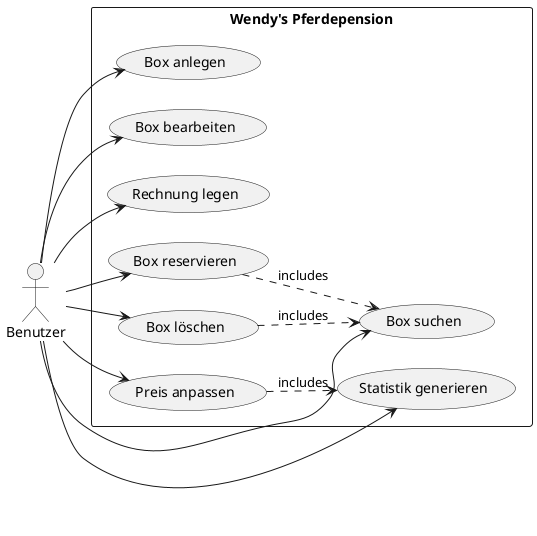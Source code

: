 @startuml

skinparam monochrome true
skinparam backgroundColor transparent
skinparam classBackgroundColor transparent
' skinparam style strictuml

skinparam nodesep 30
skinparam ranksep 15

left to right direction

actor Benutzer as user

rectangle "Wendy's Pferdepension" {

    user --> (Box anlegen)
    user --> (Box suchen)
    user --> (Box bearbeiten)
    user --> (Rechnung legen)
    user --> (Box reservieren)
    user --> (Box löschen)
    user --> (Preis anpassen)
    user --> (Statistik generieren)

    (Box reservieren) ..> (Box suchen) : includes
    (Box löschen) ..> (Box suchen) : includes
    (Preis anpassen) ..> (Statistik generieren) : includes
}

@enduml